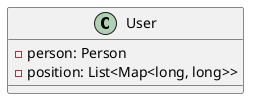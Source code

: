 @startuml
'https://plantuml.com/class-diagram

class User {
    - person: Person
    - position: List<Map<long, long>>
}



@enduml